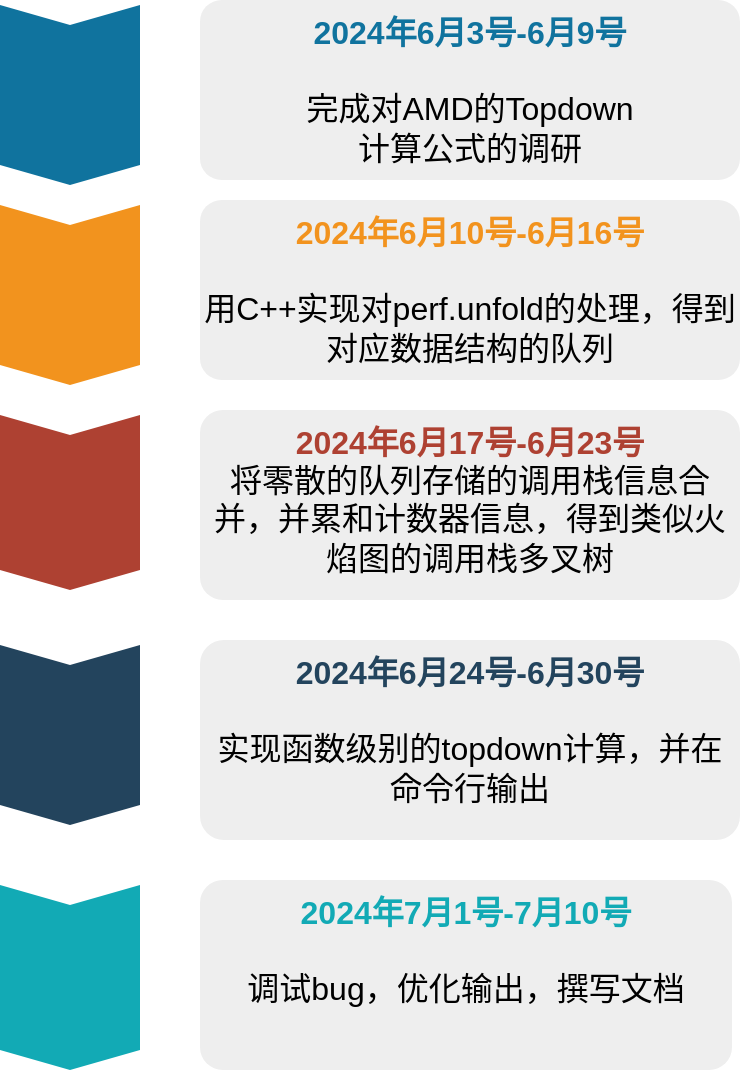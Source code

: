 <mxfile version="24.4.9" type="github">
  <diagram name="第 1 页" id="yZy7xea4q1P-TiWKa3Ix">
    <mxGraphModel dx="1155" dy="654" grid="1" gridSize="10" guides="1" tooltips="1" connect="1" arrows="1" fold="1" page="1" pageScale="1" pageWidth="827" pageHeight="1169" math="0" shadow="0">
      <root>
        <mxCell id="0" />
        <mxCell id="1" parent="0" />
        <mxCell id="ps8kifpFl9g8RfAlh-FO-1" value="" style="shape=step;perimeter=stepPerimeter;whiteSpace=wrap;html=1;fixedSize=1;size=10;direction=south;fillColor=#10739E;strokeColor=none;rounded=0;" vertex="1" parent="1">
          <mxGeometry x="310" y="52.5" width="70" height="90" as="geometry" />
        </mxCell>
        <mxCell id="ps8kifpFl9g8RfAlh-FO-2" value="" style="shape=step;perimeter=stepPerimeter;whiteSpace=wrap;html=1;fixedSize=1;size=10;direction=south;fillColor=#F2931E;strokeColor=none;rounded=0;" vertex="1" parent="1">
          <mxGeometry x="310" y="152.5" width="70" height="90" as="geometry" />
        </mxCell>
        <mxCell id="ps8kifpFl9g8RfAlh-FO-3" value="" style="shape=step;perimeter=stepPerimeter;whiteSpace=wrap;html=1;fixedSize=1;size=10;direction=south;fillColor=#AE4132;strokeColor=none;rounded=0;" vertex="1" parent="1">
          <mxGeometry x="310" y="257.5" width="70" height="87.5" as="geometry" />
        </mxCell>
        <mxCell id="ps8kifpFl9g8RfAlh-FO-4" value="" style="shape=step;perimeter=stepPerimeter;whiteSpace=wrap;html=1;fixedSize=1;size=10;direction=south;fillColor=#23445D;strokeColor=none;rounded=0;" vertex="1" parent="1">
          <mxGeometry x="310" y="372.5" width="70" height="90" as="geometry" />
        </mxCell>
        <mxCell id="ps8kifpFl9g8RfAlh-FO-5" value="" style="shape=step;perimeter=stepPerimeter;whiteSpace=wrap;html=1;fixedSize=1;size=10;direction=south;fillColor=#12AAB5;strokeColor=none;rounded=0;" vertex="1" parent="1">
          <mxGeometry x="310" y="492.5" width="70" height="92.5" as="geometry" />
        </mxCell>
        <mxCell id="ps8kifpFl9g8RfAlh-FO-6" value="&lt;font style=&quot;font-size: 16px;&quot;&gt;&lt;font style=&quot;font-size: 16px;&quot; color=&quot;#10739E&quot;&gt;&lt;b style=&quot;&quot;&gt;2024年6月3号-6月9号&lt;/b&gt;&lt;/font&gt;&lt;br&gt;&lt;br&gt;完成对AMD的Topdown&lt;/font&gt;&lt;div style=&quot;font-size: 16px;&quot;&gt;&lt;font style=&quot;font-size: 16px;&quot;&gt;&lt;font style=&quot;font-size: 16px;&quot;&gt;计算公式的调研&lt;/font&gt;&lt;/font&gt;&lt;/div&gt;" style="rounded=1;strokeColor=none;fillColor=#EEEEEE;align=center;arcSize=12;verticalAlign=top;whiteSpace=wrap;html=1;fontSize=12;" vertex="1" parent="1">
          <mxGeometry x="410" y="50" width="270" height="90" as="geometry" />
        </mxCell>
        <mxCell id="ps8kifpFl9g8RfAlh-FO-7" value="&lt;font style=&quot;font-size: 16px;&quot;&gt;&lt;font style=&quot;font-size: 16px;&quot; color=&quot;#F2931E&quot;&gt;&lt;b&gt;2024年6月10号-6月16号&lt;/b&gt;&lt;/font&gt;&lt;br&gt;&lt;br&gt;&lt;font style=&quot;font-size: 16px;&quot;&gt;用C++实现对perf.unfold的处理，得到对应数据结构的队列&lt;/font&gt;&lt;/font&gt;" style="rounded=1;strokeColor=none;fillColor=#EEEEEE;align=center;arcSize=12;verticalAlign=top;whiteSpace=wrap;html=1;fontSize=12;" vertex="1" parent="1">
          <mxGeometry x="410" y="150" width="270" height="90" as="geometry" />
        </mxCell>
        <mxCell id="ps8kifpFl9g8RfAlh-FO-8" value="&lt;font style=&quot;font-size: 16px;&quot;&gt;&lt;font style=&quot;font-size: 16px;&quot; color=&quot;#AE4132&quot;&gt;&lt;b&gt;2024年6月17号-6月23号&lt;/b&gt;&lt;/font&gt;&lt;br&gt;&lt;font style=&quot;font-size: 16px;&quot;&gt;将零散的队列存储的调用栈信息合并，并累和计数器信息，得到类似火焰图的调用栈多叉树&lt;/font&gt;&lt;/font&gt;" style="rounded=1;strokeColor=none;fillColor=#EEEEEE;align=center;arcSize=12;verticalAlign=top;whiteSpace=wrap;html=1;fontSize=12;" vertex="1" parent="1">
          <mxGeometry x="410" y="255" width="270" height="95" as="geometry" />
        </mxCell>
        <mxCell id="ps8kifpFl9g8RfAlh-FO-9" value="&lt;font style=&quot;font-size: 16px;&quot;&gt;&lt;font style=&quot;font-size: 16px;&quot; color=&quot;#23445D&quot;&gt;&lt;b&gt;2024年6月24号-6月30号&lt;/b&gt;&lt;/font&gt;&lt;br&gt;&lt;br&gt;&lt;font style=&quot;font-size: 16px;&quot;&gt;实现函数级别的topdown计算，并在命令行输出&lt;/font&gt;&lt;/font&gt;" style="rounded=1;strokeColor=none;fillColor=#EEEEEE;align=center;arcSize=12;verticalAlign=top;whiteSpace=wrap;html=1;fontSize=12;" vertex="1" parent="1">
          <mxGeometry x="410" y="370" width="270" height="100" as="geometry" />
        </mxCell>
        <mxCell id="ps8kifpFl9g8RfAlh-FO-10" value="&lt;font style=&quot;font-size: 16px;&quot;&gt;&lt;font style=&quot;font-size: 16px;&quot; color=&quot;#12AAB5&quot;&gt;&lt;b&gt;2024年7月1号-7月10号&lt;/b&gt;&lt;/font&gt;&lt;br&gt;&lt;br&gt;&lt;font style=&quot;font-size: 16px;&quot;&gt;调试bug，优化输出，撰写文档&lt;/font&gt;&lt;/font&gt;" style="rounded=1;strokeColor=none;fillColor=#EEEEEE;align=center;arcSize=12;verticalAlign=top;whiteSpace=wrap;html=1;fontSize=12;" vertex="1" parent="1">
          <mxGeometry x="410" y="490" width="266" height="95" as="geometry" />
        </mxCell>
      </root>
    </mxGraphModel>
  </diagram>
</mxfile>
